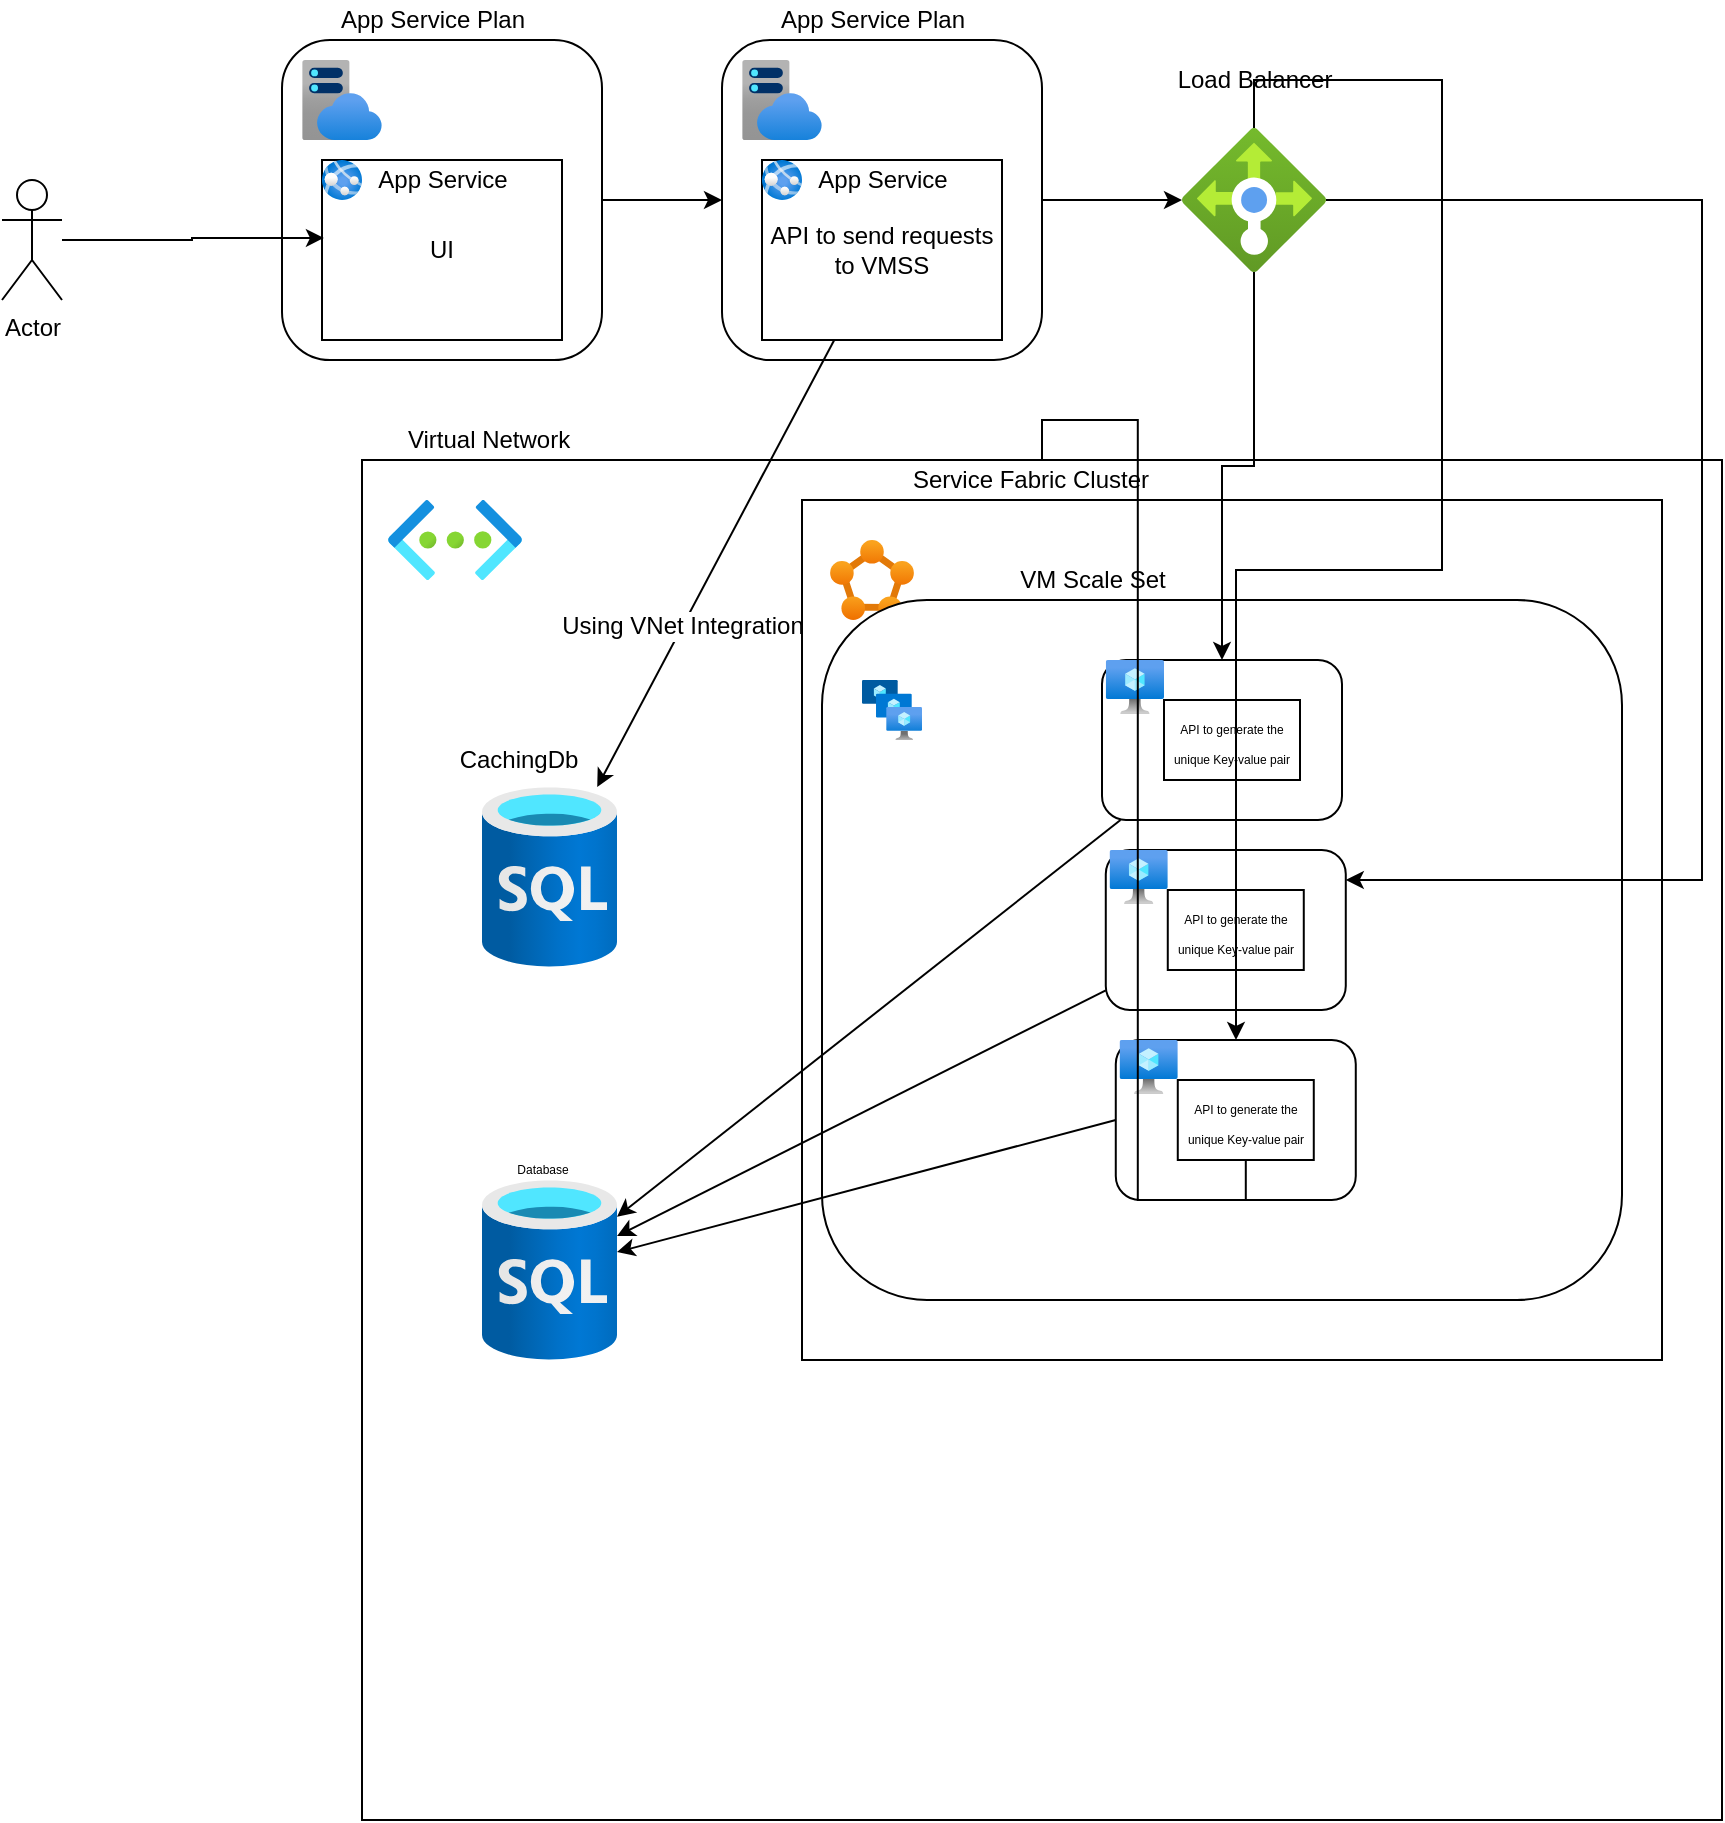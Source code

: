 <mxfile version="16.1.2" type="device"><diagram id="FxFSYdKP-2Vu6HUOThjd" name="Page-1"><mxGraphModel dx="1261" dy="241" grid="1" gridSize="10" guides="1" tooltips="1" connect="1" arrows="1" fold="1" page="1" pageScale="1" pageWidth="827" pageHeight="1169" math="0" shadow="0"><root><mxCell id="0"/><mxCell id="1" parent="0"/><mxCell id="EXR2dUMUmfqUPwgU2QXM-46" value="" style="whiteSpace=wrap;html=1;aspect=fixed;fontSize=12;" parent="1" vertex="1"><mxGeometry x="80" y="280" width="680" height="680" as="geometry"/></mxCell><mxCell id="EXR2dUMUmfqUPwgU2QXM-13" style="edgeStyle=orthogonalEdgeStyle;rounded=0;orthogonalLoop=1;jettySize=auto;html=1;" parent="1" source="EXR2dUMUmfqUPwgU2QXM-1" target="EXR2dUMUmfqUPwgU2QXM-7" edge="1"><mxGeometry relative="1" as="geometry"/></mxCell><mxCell id="EXR2dUMUmfqUPwgU2QXM-1" value="" style="rounded=1;whiteSpace=wrap;html=1;" parent="1" vertex="1"><mxGeometry x="40" y="70" width="160" height="160" as="geometry"/></mxCell><mxCell id="EXR2dUMUmfqUPwgU2QXM-2" value="" style="aspect=fixed;html=1;points=[];align=center;image;fontSize=12;image=img/lib/azure2/app_services/App_Service_Plans.svg;" parent="1" vertex="1"><mxGeometry x="50" y="80" width="40" height="40" as="geometry"/></mxCell><mxCell id="EXR2dUMUmfqUPwgU2QXM-3" value="UI" style="rounded=0;whiteSpace=wrap;html=1;" parent="1" vertex="1"><mxGeometry x="60" y="130" width="120" height="90" as="geometry"/></mxCell><mxCell id="EXR2dUMUmfqUPwgU2QXM-4" value="App Service Plan" style="text;html=1;align=center;verticalAlign=middle;resizable=0;points=[];autosize=1;strokeColor=none;fillColor=none;" parent="1" vertex="1"><mxGeometry x="60" y="50" width="110" height="20" as="geometry"/></mxCell><mxCell id="EXR2dUMUmfqUPwgU2QXM-5" value="" style="aspect=fixed;html=1;points=[];align=center;image;fontSize=12;image=img/lib/azure2/app_services/App_Services.svg;" parent="1" vertex="1"><mxGeometry x="60" y="130" width="20" height="20" as="geometry"/></mxCell><mxCell id="EXR2dUMUmfqUPwgU2QXM-6" value="App Service" style="text;html=1;align=center;verticalAlign=middle;resizable=0;points=[];autosize=1;strokeColor=none;fillColor=none;" parent="1" vertex="1"><mxGeometry x="80" y="130" width="80" height="20" as="geometry"/></mxCell><mxCell id="EXR2dUMUmfqUPwgU2QXM-15" style="edgeStyle=orthogonalEdgeStyle;rounded=0;orthogonalLoop=1;jettySize=auto;html=1;" parent="1" source="EXR2dUMUmfqUPwgU2QXM-7" target="EXR2dUMUmfqUPwgU2QXM-14" edge="1"><mxGeometry relative="1" as="geometry"/></mxCell><mxCell id="EXR2dUMUmfqUPwgU2QXM-7" value="" style="rounded=1;whiteSpace=wrap;html=1;" parent="1" vertex="1"><mxGeometry x="260" y="70" width="160" height="160" as="geometry"/></mxCell><mxCell id="EXR2dUMUmfqUPwgU2QXM-8" value="" style="aspect=fixed;html=1;points=[];align=center;image;fontSize=12;image=img/lib/azure2/app_services/App_Service_Plans.svg;" parent="1" vertex="1"><mxGeometry x="270" y="80" width="40" height="40" as="geometry"/></mxCell><mxCell id="EXR2dUMUmfqUPwgU2QXM-53" style="edgeStyle=none;rounded=0;orthogonalLoop=1;jettySize=auto;html=1;fontSize=12;" parent="1" source="EXR2dUMUmfqUPwgU2QXM-9" target="EXR2dUMUmfqUPwgU2QXM-50" edge="1"><mxGeometry relative="1" as="geometry"/></mxCell><mxCell id="EXR2dUMUmfqUPwgU2QXM-54" value="Using VNet Integration" style="edgeLabel;html=1;align=center;verticalAlign=middle;resizable=0;points=[];fontSize=12;" parent="EXR2dUMUmfqUPwgU2QXM-53" vertex="1" connectable="0"><mxGeometry x="0.279" relative="1" as="geometry"><mxPoint as="offset"/></mxGeometry></mxCell><mxCell id="EXR2dUMUmfqUPwgU2QXM-9" value="API to send requests to VMSS" style="rounded=0;whiteSpace=wrap;html=1;" parent="1" vertex="1"><mxGeometry x="280" y="130" width="120" height="90" as="geometry"/></mxCell><mxCell id="EXR2dUMUmfqUPwgU2QXM-10" value="App Service Plan" style="text;html=1;align=center;verticalAlign=middle;resizable=0;points=[];autosize=1;strokeColor=none;fillColor=none;" parent="1" vertex="1"><mxGeometry x="280" y="50" width="110" height="20" as="geometry"/></mxCell><mxCell id="EXR2dUMUmfqUPwgU2QXM-11" value="" style="aspect=fixed;html=1;points=[];align=center;image;fontSize=12;image=img/lib/azure2/app_services/App_Services.svg;" parent="1" vertex="1"><mxGeometry x="280" y="130" width="20" height="20" as="geometry"/></mxCell><mxCell id="EXR2dUMUmfqUPwgU2QXM-12" value="App Service" style="text;html=1;align=center;verticalAlign=middle;resizable=0;points=[];autosize=1;strokeColor=none;fillColor=none;" parent="1" vertex="1"><mxGeometry x="300" y="130" width="80" height="20" as="geometry"/></mxCell><mxCell id="EXR2dUMUmfqUPwgU2QXM-14" value="" style="aspect=fixed;html=1;points=[];align=center;image;fontSize=12;image=img/lib/azure2/networking/Load_Balancers.svg;" parent="1" vertex="1"><mxGeometry x="490" y="114" width="72" height="72" as="geometry"/></mxCell><mxCell id="EXR2dUMUmfqUPwgU2QXM-16" value="Load Balancer" style="text;html=1;align=center;verticalAlign=middle;resizable=0;points=[];autosize=1;strokeColor=none;fillColor=none;" parent="1" vertex="1"><mxGeometry x="481" y="80" width="90" height="20" as="geometry"/></mxCell><mxCell id="EXR2dUMUmfqUPwgU2QXM-18" value="" style="whiteSpace=wrap;html=1;aspect=fixed;" parent="1" vertex="1"><mxGeometry x="300" y="300" width="430" height="430" as="geometry"/></mxCell><mxCell id="EXR2dUMUmfqUPwgU2QXM-19" value="" style="aspect=fixed;html=1;points=[];align=center;image;fontSize=12;image=img/lib/azure2/containers/Service_Fabric_Clusters.svg;" parent="1" vertex="1"><mxGeometry x="314.06" y="320" width="41.88" height="40" as="geometry"/></mxCell><mxCell id="EXR2dUMUmfqUPwgU2QXM-20" value="" style="rounded=1;whiteSpace=wrap;html=1;" parent="1" vertex="1"><mxGeometry x="310" y="350" width="400" height="350" as="geometry"/></mxCell><mxCell id="EXR2dUMUmfqUPwgU2QXM-21" value="" style="aspect=fixed;html=1;points=[];align=center;image;fontSize=12;image=img/lib/azure2/compute/VM_Scale_Sets.svg;" parent="1" vertex="1"><mxGeometry x="330" y="390" width="30" height="30" as="geometry"/></mxCell><mxCell id="EXR2dUMUmfqUPwgU2QXM-22" style="edgeStyle=orthogonalEdgeStyle;rounded=0;orthogonalLoop=1;jettySize=auto;html=1;" parent="1" source="EXR2dUMUmfqUPwgU2QXM-14" target="EXR2dUMUmfqUPwgU2QXM-25" edge="1"><mxGeometry relative="1" as="geometry"/></mxCell><mxCell id="EXR2dUMUmfqUPwgU2QXM-23" value="Service Fabric Cluster" style="text;html=1;align=center;verticalAlign=middle;resizable=0;points=[];autosize=1;strokeColor=none;fillColor=none;" parent="1" vertex="1"><mxGeometry x="349" y="280" width="130" height="20" as="geometry"/></mxCell><mxCell id="EXR2dUMUmfqUPwgU2QXM-24" value="VM Scale Set" style="text;html=1;align=center;verticalAlign=middle;resizable=0;points=[];autosize=1;strokeColor=none;fillColor=none;" parent="1" vertex="1"><mxGeometry x="400" y="330" width="90" height="20" as="geometry"/></mxCell><mxCell id="EXR2dUMUmfqUPwgU2QXM-41" style="rounded=0;orthogonalLoop=1;jettySize=auto;html=1;" parent="1" source="EXR2dUMUmfqUPwgU2QXM-25" target="EXR2dUMUmfqUPwgU2QXM-39" edge="1"><mxGeometry relative="1" as="geometry"/></mxCell><mxCell id="EXR2dUMUmfqUPwgU2QXM-25" value="" style="rounded=1;whiteSpace=wrap;html=1;" parent="1" vertex="1"><mxGeometry x="450" y="380" width="120" height="80" as="geometry"/></mxCell><mxCell id="EXR2dUMUmfqUPwgU2QXM-26" value="" style="aspect=fixed;html=1;points=[];align=center;image;fontSize=12;image=img/lib/azure2/compute/Virtual_Machine.svg;" parent="1" vertex="1"><mxGeometry x="451.89" y="380" width="29.11" height="27" as="geometry"/></mxCell><mxCell id="EXR2dUMUmfqUPwgU2QXM-28" value="&lt;font style=&quot;font-size: 6px&quot;&gt;API to generate the unique Key-value pair&lt;/font&gt;" style="rounded=0;whiteSpace=wrap;html=1;" parent="1" vertex="1"><mxGeometry x="481" y="400" width="68" height="40" as="geometry"/></mxCell><mxCell id="EXR2dUMUmfqUPwgU2QXM-42" style="rounded=0;orthogonalLoop=1;jettySize=auto;html=1;" parent="1" source="EXR2dUMUmfqUPwgU2QXM-29" target="EXR2dUMUmfqUPwgU2QXM-39" edge="1"><mxGeometry relative="1" as="geometry"/></mxCell><mxCell id="EXR2dUMUmfqUPwgU2QXM-29" value="" style="rounded=1;whiteSpace=wrap;html=1;" parent="1" vertex="1"><mxGeometry x="451.89" y="475" width="120" height="80" as="geometry"/></mxCell><mxCell id="EXR2dUMUmfqUPwgU2QXM-30" value="" style="aspect=fixed;html=1;points=[];align=center;image;fontSize=12;image=img/lib/azure2/compute/Virtual_Machine.svg;" parent="1" vertex="1"><mxGeometry x="453.78" y="475" width="29.11" height="27" as="geometry"/></mxCell><mxCell id="EXR2dUMUmfqUPwgU2QXM-31" value="&lt;span style=&quot;font-size: 6px&quot;&gt;API to generate the unique Key-value pair&lt;/span&gt;" style="rounded=0;whiteSpace=wrap;html=1;" parent="1" vertex="1"><mxGeometry x="482.89" y="495" width="68" height="40" as="geometry"/></mxCell><mxCell id="EXR2dUMUmfqUPwgU2QXM-32" value="" style="rounded=1;whiteSpace=wrap;html=1;" parent="1" vertex="1"><mxGeometry x="456.89" y="570" width="120" height="80" as="geometry"/></mxCell><mxCell id="EXR2dUMUmfqUPwgU2QXM-33" value="" style="aspect=fixed;html=1;points=[];align=center;image;fontSize=12;image=img/lib/azure2/compute/Virtual_Machine.svg;" parent="1" vertex="1"><mxGeometry x="458.78" y="570" width="29.11" height="27" as="geometry"/></mxCell><mxCell id="EXR2dUMUmfqUPwgU2QXM-52" style="edgeStyle=none;rounded=0;orthogonalLoop=1;jettySize=auto;html=1;fontSize=12;exitX=0;exitY=0.5;exitDx=0;exitDy=0;" parent="1" source="EXR2dUMUmfqUPwgU2QXM-32" target="EXR2dUMUmfqUPwgU2QXM-39" edge="1"><mxGeometry relative="1" as="geometry"/></mxCell><mxCell id="EXR2dUMUmfqUPwgU2QXM-34" value="&lt;span style=&quot;font-size: 6px&quot;&gt;API to generate the unique Key-value pair&lt;/span&gt;" style="rounded=0;whiteSpace=wrap;html=1;" parent="1" vertex="1"><mxGeometry x="487.89" y="590" width="68" height="40" as="geometry"/></mxCell><mxCell id="EXR2dUMUmfqUPwgU2QXM-37" style="edgeStyle=orthogonalEdgeStyle;rounded=0;orthogonalLoop=1;jettySize=auto;html=1;" parent="1" source="EXR2dUMUmfqUPwgU2QXM-14" target="EXR2dUMUmfqUPwgU2QXM-29" edge="1"><mxGeometry relative="1" as="geometry"><mxPoint x="780" y="490" as="targetPoint"/><Array as="points"><mxPoint x="750" y="150"/><mxPoint x="750" y="490"/></Array></mxGeometry></mxCell><mxCell id="EXR2dUMUmfqUPwgU2QXM-38" style="edgeStyle=orthogonalEdgeStyle;rounded=0;orthogonalLoop=1;jettySize=auto;html=1;" parent="1" source="EXR2dUMUmfqUPwgU2QXM-14" target="EXR2dUMUmfqUPwgU2QXM-32" edge="1"><mxGeometry relative="1" as="geometry"><Array as="points"><mxPoint x="526" y="90"/><mxPoint x="620" y="90"/><mxPoint x="620" y="335"/><mxPoint x="517" y="335"/></Array></mxGeometry></mxCell><mxCell id="EXR2dUMUmfqUPwgU2QXM-39" value="" style="aspect=fixed;html=1;points=[];align=center;image;fontSize=12;image=img/lib/azure2/databases/SQL_Database.svg;" parent="1" vertex="1"><mxGeometry x="140" y="640" width="67.5" height="90" as="geometry"/></mxCell><mxCell id="EXR2dUMUmfqUPwgU2QXM-45" value="Database" style="text;html=1;align=center;verticalAlign=middle;resizable=0;points=[];autosize=1;strokeColor=none;fillColor=none;fontSize=6;" parent="1" vertex="1"><mxGeometry x="150" y="630" width="40" height="10" as="geometry"/></mxCell><mxCell id="EXR2dUMUmfqUPwgU2QXM-47" value="" style="edgeStyle=orthogonalEdgeStyle;rounded=0;orthogonalLoop=1;jettySize=auto;html=1;endArrow=none;" parent="1" source="EXR2dUMUmfqUPwgU2QXM-34" target="EXR2dUMUmfqUPwgU2QXM-46" edge="1"><mxGeometry relative="1" as="geometry"><mxPoint x="487.89" y="610" as="sourcePoint"/><mxPoint x="155" y="570" as="targetPoint"/></mxGeometry></mxCell><mxCell id="EXR2dUMUmfqUPwgU2QXM-48" value="" style="aspect=fixed;html=1;points=[];align=center;image;fontSize=12;image=img/lib/azure2/networking/Virtual_Networks.svg;" parent="1" vertex="1"><mxGeometry x="93" y="300" width="67" height="40" as="geometry"/></mxCell><mxCell id="EXR2dUMUmfqUPwgU2QXM-49" value="Virtual Network" style="text;html=1;align=center;verticalAlign=middle;resizable=0;points=[];autosize=1;strokeColor=none;fillColor=none;fontSize=12;" parent="1" vertex="1"><mxGeometry x="93" y="260" width="100" height="20" as="geometry"/></mxCell><mxCell id="EXR2dUMUmfqUPwgU2QXM-50" value="" style="aspect=fixed;html=1;points=[];align=center;image;fontSize=12;image=img/lib/azure2/databases/SQL_Database.svg;" parent="1" vertex="1"><mxGeometry x="140" y="443.5" width="67.5" height="90" as="geometry"/></mxCell><mxCell id="EXR2dUMUmfqUPwgU2QXM-51" value="CachingDb" style="text;html=1;align=center;verticalAlign=middle;resizable=0;points=[];autosize=1;strokeColor=none;fillColor=none;fontSize=12;" parent="1" vertex="1"><mxGeometry x="123" y="420" width="70" height="20" as="geometry"/></mxCell><mxCell id="0t5aQ82okKXqB2QnKEcv-2" style="edgeStyle=orthogonalEdgeStyle;rounded=0;orthogonalLoop=1;jettySize=auto;html=1;entryX=0.008;entryY=0.433;entryDx=0;entryDy=0;entryPerimeter=0;" edge="1" parent="1" source="0t5aQ82okKXqB2QnKEcv-1" target="EXR2dUMUmfqUPwgU2QXM-3"><mxGeometry relative="1" as="geometry"/></mxCell><mxCell id="0t5aQ82okKXqB2QnKEcv-1" value="Actor" style="shape=umlActor;verticalLabelPosition=bottom;verticalAlign=top;html=1;outlineConnect=0;" vertex="1" parent="1"><mxGeometry x="-100" y="140" width="30" height="60" as="geometry"/></mxCell></root></mxGraphModel></diagram></mxfile>